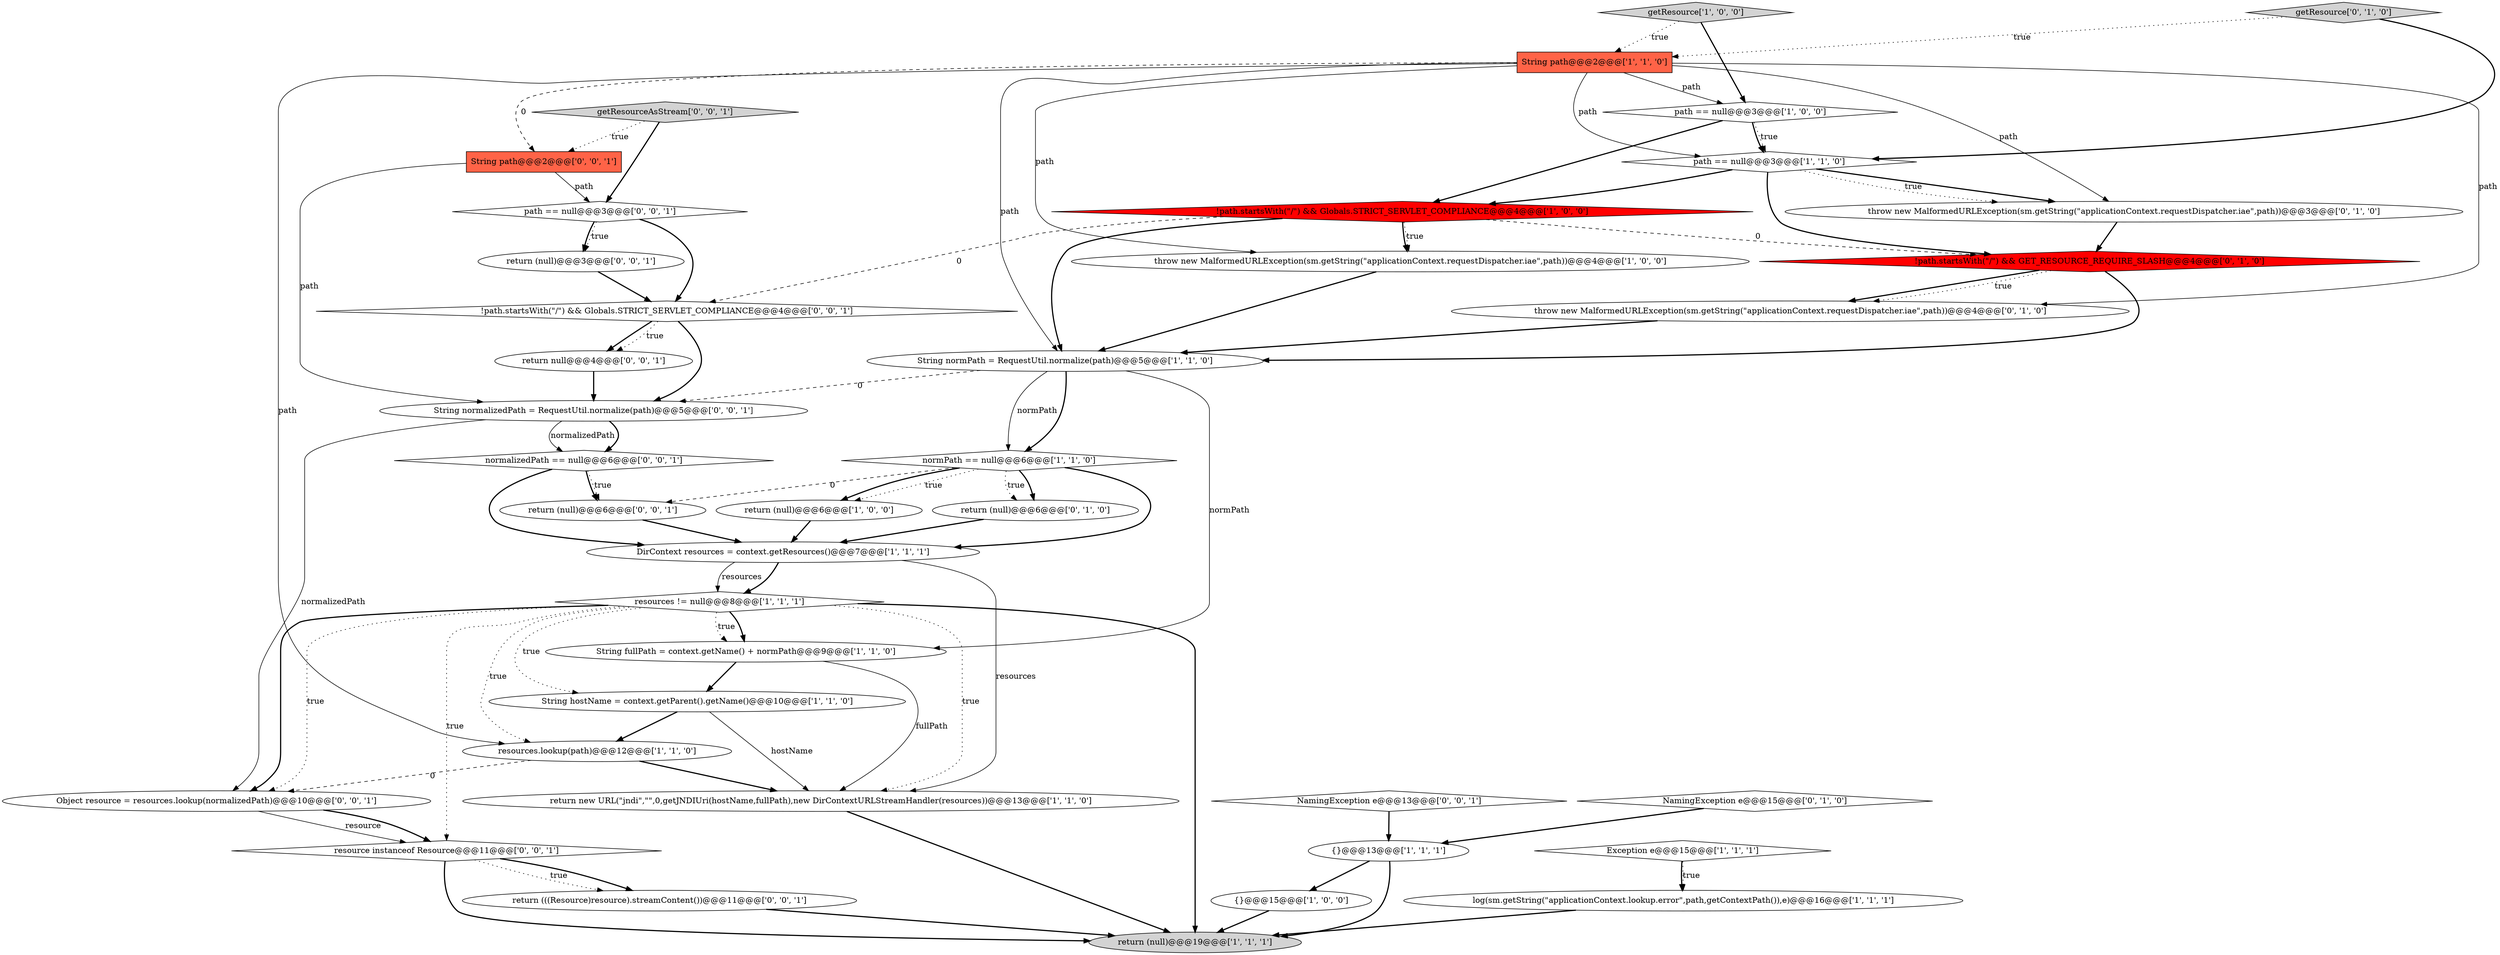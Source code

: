 digraph {
25 [style = filled, label = "!path.startsWith(\"/\") && GET_RESOURCE_REQUIRE_SLASH@@@4@@@['0', '1', '0']", fillcolor = red, shape = diamond image = "AAA1AAABBB2BBB"];
10 [style = filled, label = "String normPath = RequestUtil.normalize(path)@@@5@@@['1', '1', '0']", fillcolor = white, shape = ellipse image = "AAA0AAABBB1BBB"];
35 [style = filled, label = "NamingException e@@@13@@@['0', '0', '1']", fillcolor = white, shape = diamond image = "AAA0AAABBB3BBB"];
5 [style = filled, label = "String hostName = context.getParent().getName()@@@10@@@['1', '1', '0']", fillcolor = white, shape = ellipse image = "AAA0AAABBB1BBB"];
19 [style = filled, label = "return new URL(\"jndi\",\"\",0,getJNDIUri(hostName,fullPath),new DirContextURLStreamHandler(resources))@@@13@@@['1', '1', '0']", fillcolor = white, shape = ellipse image = "AAA0AAABBB1BBB"];
12 [style = filled, label = "!path.startsWith(\"/\") && Globals.STRICT_SERVLET_COMPLIANCE@@@4@@@['1', '0', '0']", fillcolor = red, shape = diamond image = "AAA1AAABBB1BBB"];
34 [style = filled, label = "normalizedPath == null@@@6@@@['0', '0', '1']", fillcolor = white, shape = diamond image = "AAA0AAABBB3BBB"];
13 [style = filled, label = "resources.lookup(path)@@@12@@@['1', '1', '0']", fillcolor = white, shape = ellipse image = "AAA0AAABBB1BBB"];
30 [style = filled, label = "!path.startsWith(\"/\") && Globals.STRICT_SERVLET_COMPLIANCE@@@4@@@['0', '0', '1']", fillcolor = white, shape = diamond image = "AAA0AAABBB3BBB"];
33 [style = filled, label = "return (((Resource)resource).streamContent())@@@11@@@['0', '0', '1']", fillcolor = white, shape = ellipse image = "AAA0AAABBB3BBB"];
0 [style = filled, label = "return (null)@@@6@@@['1', '0', '0']", fillcolor = white, shape = ellipse image = "AAA0AAABBB1BBB"];
31 [style = filled, label = "String normalizedPath = RequestUtil.normalize(path)@@@5@@@['0', '0', '1']", fillcolor = white, shape = ellipse image = "AAA0AAABBB3BBB"];
37 [style = filled, label = "return (null)@@@6@@@['0', '0', '1']", fillcolor = white, shape = ellipse image = "AAA0AAABBB3BBB"];
28 [style = filled, label = "resource instanceof Resource@@@11@@@['0', '0', '1']", fillcolor = white, shape = diamond image = "AAA0AAABBB3BBB"];
3 [style = filled, label = "path == null@@@3@@@['1', '1', '0']", fillcolor = white, shape = diamond image = "AAA0AAABBB1BBB"];
11 [style = filled, label = "resources != null@@@8@@@['1', '1', '1']", fillcolor = white, shape = diamond image = "AAA0AAABBB1BBB"];
9 [style = filled, label = "Exception e@@@15@@@['1', '1', '1']", fillcolor = white, shape = diamond image = "AAA0AAABBB1BBB"];
21 [style = filled, label = "NamingException e@@@15@@@['0', '1', '0']", fillcolor = white, shape = diamond image = "AAA0AAABBB2BBB"];
29 [style = filled, label = "getResourceAsStream['0', '0', '1']", fillcolor = lightgray, shape = diamond image = "AAA0AAABBB3BBB"];
8 [style = filled, label = "String path@@@2@@@['1', '1', '0']", fillcolor = tomato, shape = box image = "AAA0AAABBB1BBB"];
4 [style = filled, label = "getResource['1', '0', '0']", fillcolor = lightgray, shape = diamond image = "AAA0AAABBB1BBB"];
15 [style = filled, label = "{}@@@15@@@['1', '0', '0']", fillcolor = white, shape = ellipse image = "AAA0AAABBB1BBB"];
24 [style = filled, label = "throw new MalformedURLException(sm.getString(\"applicationContext.requestDispatcher.iae\",path))@@@3@@@['0', '1', '0']", fillcolor = white, shape = ellipse image = "AAA0AAABBB2BBB"];
16 [style = filled, label = "return (null)@@@19@@@['1', '1', '1']", fillcolor = lightgray, shape = ellipse image = "AAA0AAABBB1BBB"];
2 [style = filled, label = "path == null@@@3@@@['1', '0', '0']", fillcolor = white, shape = diamond image = "AAA0AAABBB1BBB"];
36 [style = filled, label = "return (null)@@@3@@@['0', '0', '1']", fillcolor = white, shape = ellipse image = "AAA0AAABBB3BBB"];
27 [style = filled, label = "path == null@@@3@@@['0', '0', '1']", fillcolor = white, shape = diamond image = "AAA0AAABBB3BBB"];
6 [style = filled, label = "log(sm.getString(\"applicationContext.lookup.error\",path,getContextPath()),e)@@@16@@@['1', '1', '1']", fillcolor = white, shape = ellipse image = "AAA0AAABBB1BBB"];
14 [style = filled, label = "String fullPath = context.getName() + normPath@@@9@@@['1', '1', '0']", fillcolor = white, shape = ellipse image = "AAA0AAABBB1BBB"];
23 [style = filled, label = "getResource['0', '1', '0']", fillcolor = lightgray, shape = diamond image = "AAA0AAABBB2BBB"];
22 [style = filled, label = "throw new MalformedURLException(sm.getString(\"applicationContext.requestDispatcher.iae\",path))@@@4@@@['0', '1', '0']", fillcolor = white, shape = ellipse image = "AAA0AAABBB2BBB"];
7 [style = filled, label = "normPath == null@@@6@@@['1', '1', '0']", fillcolor = white, shape = diamond image = "AAA0AAABBB1BBB"];
32 [style = filled, label = "Object resource = resources.lookup(normalizedPath)@@@10@@@['0', '0', '1']", fillcolor = white, shape = ellipse image = "AAA0AAABBB3BBB"];
20 [style = filled, label = "return (null)@@@6@@@['0', '1', '0']", fillcolor = white, shape = ellipse image = "AAA0AAABBB2BBB"];
38 [style = filled, label = "String path@@@2@@@['0', '0', '1']", fillcolor = tomato, shape = box image = "AAA0AAABBB3BBB"];
1 [style = filled, label = "throw new MalformedURLException(sm.getString(\"applicationContext.requestDispatcher.iae\",path))@@@4@@@['1', '0', '0']", fillcolor = white, shape = ellipse image = "AAA0AAABBB1BBB"];
17 [style = filled, label = "{}@@@13@@@['1', '1', '1']", fillcolor = white, shape = ellipse image = "AAA0AAABBB1BBB"];
26 [style = filled, label = "return null@@@4@@@['0', '0', '1']", fillcolor = white, shape = ellipse image = "AAA0AAABBB3BBB"];
18 [style = filled, label = "DirContext resources = context.getResources()@@@7@@@['1', '1', '1']", fillcolor = white, shape = ellipse image = "AAA0AAABBB1BBB"];
25->22 [style = bold, label=""];
3->24 [style = bold, label=""];
11->14 [style = bold, label=""];
34->18 [style = bold, label=""];
8->22 [style = solid, label="path"];
9->6 [style = bold, label=""];
12->10 [style = bold, label=""];
10->7 [style = solid, label="normPath"];
11->28 [style = dotted, label="true"];
25->10 [style = bold, label=""];
34->37 [style = dotted, label="true"];
27->36 [style = dotted, label="true"];
17->16 [style = bold, label=""];
2->3 [style = dotted, label="true"];
11->16 [style = bold, label=""];
33->16 [style = bold, label=""];
27->30 [style = bold, label=""];
18->11 [style = bold, label=""];
30->26 [style = bold, label=""];
11->14 [style = dotted, label="true"];
5->19 [style = solid, label="hostName"];
10->31 [style = dashed, label="0"];
11->5 [style = dotted, label="true"];
7->0 [style = bold, label=""];
23->3 [style = bold, label=""];
4->2 [style = bold, label=""];
11->13 [style = dotted, label="true"];
12->30 [style = dashed, label="0"];
12->1 [style = bold, label=""];
10->7 [style = bold, label=""];
8->3 [style = solid, label="path"];
13->32 [style = dashed, label="0"];
20->18 [style = bold, label=""];
29->27 [style = bold, label=""];
36->30 [style = bold, label=""];
18->19 [style = solid, label="resources"];
8->38 [style = dashed, label="0"];
8->10 [style = solid, label="path"];
18->11 [style = solid, label="resources"];
17->15 [style = bold, label=""];
35->17 [style = bold, label=""];
11->19 [style = dotted, label="true"];
2->3 [style = bold, label=""];
14->19 [style = solid, label="fullPath"];
11->32 [style = bold, label=""];
7->20 [style = bold, label=""];
3->12 [style = bold, label=""];
7->0 [style = dotted, label="true"];
8->13 [style = solid, label="path"];
31->34 [style = bold, label=""];
3->24 [style = dotted, label="true"];
19->16 [style = bold, label=""];
13->19 [style = bold, label=""];
26->31 [style = bold, label=""];
8->1 [style = solid, label="path"];
38->31 [style = solid, label="path"];
30->31 [style = bold, label=""];
24->25 [style = bold, label=""];
5->13 [style = bold, label=""];
22->10 [style = bold, label=""];
7->18 [style = bold, label=""];
0->18 [style = bold, label=""];
8->2 [style = solid, label="path"];
14->5 [style = bold, label=""];
8->24 [style = solid, label="path"];
11->32 [style = dotted, label="true"];
27->36 [style = bold, label=""];
23->8 [style = dotted, label="true"];
3->25 [style = bold, label=""];
28->33 [style = dotted, label="true"];
12->1 [style = dotted, label="true"];
31->32 [style = solid, label="normalizedPath"];
38->27 [style = solid, label="path"];
31->34 [style = solid, label="normalizedPath"];
4->8 [style = dotted, label="true"];
29->38 [style = dotted, label="true"];
30->26 [style = dotted, label="true"];
9->6 [style = dotted, label="true"];
15->16 [style = bold, label=""];
32->28 [style = solid, label="resource"];
28->16 [style = bold, label=""];
2->12 [style = bold, label=""];
7->20 [style = dotted, label="true"];
12->25 [style = dashed, label="0"];
28->33 [style = bold, label=""];
34->37 [style = bold, label=""];
6->16 [style = bold, label=""];
25->22 [style = dotted, label="true"];
37->18 [style = bold, label=""];
7->37 [style = dashed, label="0"];
10->14 [style = solid, label="normPath"];
1->10 [style = bold, label=""];
32->28 [style = bold, label=""];
21->17 [style = bold, label=""];
}
